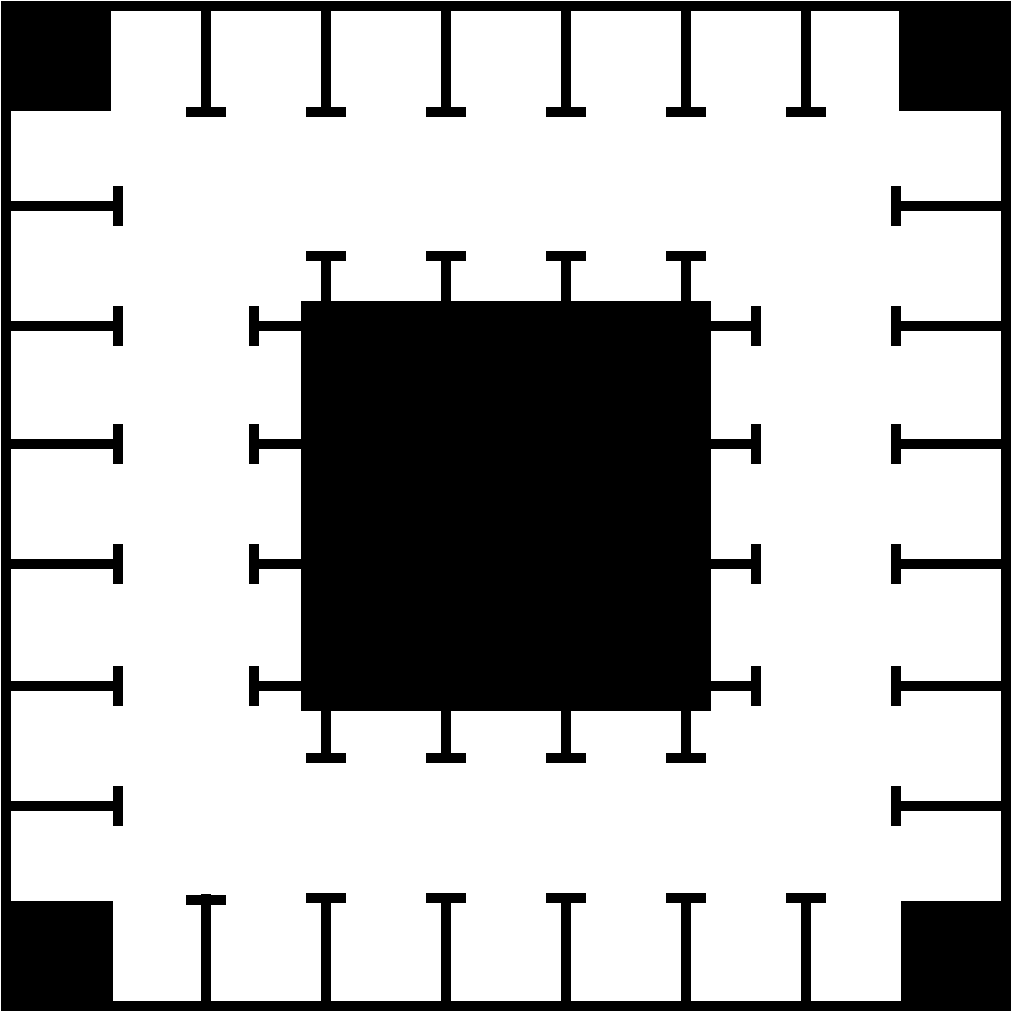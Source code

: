 <mxfile version="22.1.2" type="device">
  <diagram name="Page-1" id="xnUsuMCL6CLZvBxZm-X5">
    <mxGraphModel dx="1602" dy="992" grid="1" gridSize="10" guides="1" tooltips="1" connect="1" arrows="1" fold="1" page="1" pageScale="1" pageWidth="850" pageHeight="1100" math="0" shadow="0">
      <root>
        <mxCell id="0" />
        <mxCell id="1" parent="0" />
        <mxCell id="rbxs594mh4liTUvYLu8t-2" value="" style="rounded=0;whiteSpace=wrap;html=1;strokeWidth=5;" parent="1" vertex="1">
          <mxGeometry x="100" y="100" width="500" height="500" as="geometry" />
        </mxCell>
        <mxCell id="rbxs594mh4liTUvYLu8t-9" value="" style="rounded=0;whiteSpace=wrap;html=1;strokeColor=default;strokeWidth=5;align=center;verticalAlign=middle;fontFamily=Helvetica;fontSize=12;fontColor=default;fillColor=#000000;" parent="1" vertex="1">
          <mxGeometry x="549" y="100" width="50" height="50" as="geometry" />
        </mxCell>
        <mxCell id="rbxs594mh4liTUvYLu8t-10" value="" style="rounded=0;whiteSpace=wrap;html=1;strokeColor=default;strokeWidth=5;align=center;verticalAlign=middle;fontFamily=Helvetica;fontSize=12;fontColor=default;fillColor=#000000;" parent="1" vertex="1">
          <mxGeometry x="550" y="550" width="50" height="50" as="geometry" />
        </mxCell>
        <mxCell id="rbxs594mh4liTUvYLu8t-11" value="" style="rounded=0;whiteSpace=wrap;html=1;strokeColor=default;strokeWidth=5;align=center;verticalAlign=middle;fontFamily=Helvetica;fontSize=12;fontColor=default;fillColor=#000000;" parent="1" vertex="1">
          <mxGeometry x="100" y="100" width="50" height="50" as="geometry" />
        </mxCell>
        <mxCell id="rbxs594mh4liTUvYLu8t-12" value="" style="rounded=0;whiteSpace=wrap;html=1;strokeColor=default;strokeWidth=5;align=center;verticalAlign=middle;fontFamily=Helvetica;fontSize=12;fontColor=default;fillColor=#000000;" parent="1" vertex="1">
          <mxGeometry x="101" y="550" width="50" height="50" as="geometry" />
        </mxCell>
        <mxCell id="rbxs594mh4liTUvYLu8t-13" value="" style="rounded=0;whiteSpace=wrap;html=1;strokeColor=default;strokeWidth=5;align=center;verticalAlign=middle;fontFamily=Helvetica;fontSize=12;fontColor=default;fillColor=#000000;" parent="1" vertex="1">
          <mxGeometry x="250" y="250" width="200" height="200" as="geometry" />
        </mxCell>
        <mxCell id="rbxs594mh4liTUvYLu8t-14" value="" style="endArrow=none;html=1;rounded=0;labelBackgroundColor=default;strokeColor=default;strokeWidth=5;align=center;verticalAlign=middle;fontFamily=Helvetica;fontSize=12;fontColor=default;shape=connector;" parent="1" edge="1">
          <mxGeometry width="50" height="50" relative="1" as="geometry">
            <mxPoint x="200" y="155" as="sourcePoint" />
            <mxPoint x="200" y="100" as="targetPoint" />
          </mxGeometry>
        </mxCell>
        <mxCell id="rbxs594mh4liTUvYLu8t-15" value="" style="endArrow=none;html=1;rounded=0;labelBackgroundColor=default;strokeColor=default;strokeWidth=5;align=center;verticalAlign=middle;fontFamily=Helvetica;fontSize=12;fontColor=default;shape=connector;" parent="1" edge="1">
          <mxGeometry width="50" height="50" relative="1" as="geometry">
            <mxPoint x="210" y="153" as="sourcePoint" />
            <mxPoint x="190" y="153" as="targetPoint" />
          </mxGeometry>
        </mxCell>
        <mxCell id="rbxs594mh4liTUvYLu8t-16" value="" style="endArrow=none;html=1;rounded=0;labelBackgroundColor=default;strokeColor=default;strokeWidth=5;align=center;verticalAlign=middle;fontFamily=Helvetica;fontSize=12;fontColor=default;shape=connector;" parent="1" edge="1">
          <mxGeometry width="50" height="50" relative="1" as="geometry">
            <mxPoint x="260" y="155" as="sourcePoint" />
            <mxPoint x="260" y="100" as="targetPoint" />
          </mxGeometry>
        </mxCell>
        <mxCell id="rbxs594mh4liTUvYLu8t-17" value="" style="endArrow=none;html=1;rounded=0;labelBackgroundColor=default;strokeColor=default;strokeWidth=5;align=center;verticalAlign=middle;fontFamily=Helvetica;fontSize=12;fontColor=default;shape=connector;" parent="1" edge="1">
          <mxGeometry width="50" height="50" relative="1" as="geometry">
            <mxPoint x="270" y="153" as="sourcePoint" />
            <mxPoint x="250" y="153" as="targetPoint" />
          </mxGeometry>
        </mxCell>
        <mxCell id="rbxs594mh4liTUvYLu8t-18" value="" style="endArrow=none;html=1;rounded=0;labelBackgroundColor=default;strokeColor=default;strokeWidth=5;align=center;verticalAlign=middle;fontFamily=Helvetica;fontSize=12;fontColor=default;shape=connector;" parent="1" edge="1">
          <mxGeometry width="50" height="50" relative="1" as="geometry">
            <mxPoint x="320" y="155" as="sourcePoint" />
            <mxPoint x="320" y="100" as="targetPoint" />
          </mxGeometry>
        </mxCell>
        <mxCell id="rbxs594mh4liTUvYLu8t-19" value="" style="endArrow=none;html=1;rounded=0;labelBackgroundColor=default;strokeColor=default;strokeWidth=5;align=center;verticalAlign=middle;fontFamily=Helvetica;fontSize=12;fontColor=default;shape=connector;" parent="1" edge="1">
          <mxGeometry width="50" height="50" relative="1" as="geometry">
            <mxPoint x="330" y="153" as="sourcePoint" />
            <mxPoint x="310" y="153" as="targetPoint" />
          </mxGeometry>
        </mxCell>
        <mxCell id="rbxs594mh4liTUvYLu8t-20" value="" style="endArrow=none;html=1;rounded=0;labelBackgroundColor=default;strokeColor=default;strokeWidth=5;align=center;verticalAlign=middle;fontFamily=Helvetica;fontSize=12;fontColor=default;shape=connector;" parent="1" edge="1">
          <mxGeometry width="50" height="50" relative="1" as="geometry">
            <mxPoint x="380" y="155" as="sourcePoint" />
            <mxPoint x="380" y="100" as="targetPoint" />
          </mxGeometry>
        </mxCell>
        <mxCell id="rbxs594mh4liTUvYLu8t-21" value="" style="endArrow=none;html=1;rounded=0;labelBackgroundColor=default;strokeColor=default;strokeWidth=5;align=center;verticalAlign=middle;fontFamily=Helvetica;fontSize=12;fontColor=default;shape=connector;" parent="1" edge="1">
          <mxGeometry width="50" height="50" relative="1" as="geometry">
            <mxPoint x="390" y="153" as="sourcePoint" />
            <mxPoint x="370" y="153" as="targetPoint" />
          </mxGeometry>
        </mxCell>
        <mxCell id="rbxs594mh4liTUvYLu8t-30" value="" style="endArrow=none;html=1;rounded=0;labelBackgroundColor=default;strokeColor=default;strokeWidth=5;align=center;verticalAlign=middle;fontFamily=Helvetica;fontSize=12;fontColor=default;shape=connector;" parent="1" edge="1">
          <mxGeometry width="50" height="50" relative="1" as="geometry">
            <mxPoint x="440" y="155" as="sourcePoint" />
            <mxPoint x="440" y="100" as="targetPoint" />
          </mxGeometry>
        </mxCell>
        <mxCell id="rbxs594mh4liTUvYLu8t-31" value="" style="endArrow=none;html=1;rounded=0;labelBackgroundColor=default;strokeColor=default;strokeWidth=5;align=center;verticalAlign=middle;fontFamily=Helvetica;fontSize=12;fontColor=default;shape=connector;" parent="1" edge="1">
          <mxGeometry width="50" height="50" relative="1" as="geometry">
            <mxPoint x="450" y="153" as="sourcePoint" />
            <mxPoint x="430" y="153" as="targetPoint" />
          </mxGeometry>
        </mxCell>
        <mxCell id="rbxs594mh4liTUvYLu8t-32" value="" style="endArrow=none;html=1;rounded=0;labelBackgroundColor=default;strokeColor=default;strokeWidth=5;align=center;verticalAlign=middle;fontFamily=Helvetica;fontSize=12;fontColor=default;shape=connector;" parent="1" edge="1">
          <mxGeometry width="50" height="50" relative="1" as="geometry">
            <mxPoint x="500" y="155" as="sourcePoint" />
            <mxPoint x="500" y="100" as="targetPoint" />
          </mxGeometry>
        </mxCell>
        <mxCell id="rbxs594mh4liTUvYLu8t-33" value="" style="endArrow=none;html=1;rounded=0;labelBackgroundColor=default;strokeColor=default;strokeWidth=5;align=center;verticalAlign=middle;fontFamily=Helvetica;fontSize=12;fontColor=default;shape=connector;" parent="1" edge="1">
          <mxGeometry width="50" height="50" relative="1" as="geometry">
            <mxPoint x="510" y="153" as="sourcePoint" />
            <mxPoint x="490" y="153" as="targetPoint" />
          </mxGeometry>
        </mxCell>
        <mxCell id="rbxs594mh4liTUvYLu8t-50" value="" style="endArrow=none;html=1;rounded=0;labelBackgroundColor=default;strokeColor=default;strokeWidth=5;align=center;verticalAlign=middle;fontFamily=Helvetica;fontSize=12;fontColor=default;shape=connector;" parent="1" edge="1">
          <mxGeometry width="50" height="50" relative="1" as="geometry">
            <mxPoint x="200" y="599" as="sourcePoint" />
            <mxPoint x="200" y="544" as="targetPoint" />
          </mxGeometry>
        </mxCell>
        <mxCell id="rbxs594mh4liTUvYLu8t-51" value="" style="endArrow=none;html=1;rounded=0;labelBackgroundColor=default;strokeColor=default;strokeWidth=5;align=center;verticalAlign=middle;fontFamily=Helvetica;fontSize=12;fontColor=default;shape=connector;" parent="1" edge="1">
          <mxGeometry width="50" height="50" relative="1" as="geometry">
            <mxPoint x="260" y="599" as="sourcePoint" />
            <mxPoint x="260" y="544" as="targetPoint" />
          </mxGeometry>
        </mxCell>
        <mxCell id="rbxs594mh4liTUvYLu8t-52" value="" style="endArrow=none;html=1;rounded=0;labelBackgroundColor=default;strokeColor=default;strokeWidth=5;align=center;verticalAlign=middle;fontFamily=Helvetica;fontSize=12;fontColor=default;shape=connector;" parent="1" edge="1">
          <mxGeometry width="50" height="50" relative="1" as="geometry">
            <mxPoint x="320" y="599" as="sourcePoint" />
            <mxPoint x="320" y="544" as="targetPoint" />
          </mxGeometry>
        </mxCell>
        <mxCell id="rbxs594mh4liTUvYLu8t-53" value="" style="endArrow=none;html=1;rounded=0;labelBackgroundColor=default;strokeColor=default;strokeWidth=5;align=center;verticalAlign=middle;fontFamily=Helvetica;fontSize=12;fontColor=default;shape=connector;" parent="1" edge="1">
          <mxGeometry width="50" height="50" relative="1" as="geometry">
            <mxPoint x="380" y="599" as="sourcePoint" />
            <mxPoint x="380" y="544" as="targetPoint" />
          </mxGeometry>
        </mxCell>
        <mxCell id="rbxs594mh4liTUvYLu8t-54" value="" style="endArrow=none;html=1;rounded=0;labelBackgroundColor=default;strokeColor=default;strokeWidth=5;align=center;verticalAlign=middle;fontFamily=Helvetica;fontSize=12;fontColor=default;shape=connector;" parent="1" edge="1">
          <mxGeometry width="50" height="50" relative="1" as="geometry">
            <mxPoint x="440" y="599" as="sourcePoint" />
            <mxPoint x="440" y="544" as="targetPoint" />
          </mxGeometry>
        </mxCell>
        <mxCell id="rbxs594mh4liTUvYLu8t-55" value="" style="endArrow=none;html=1;rounded=0;labelBackgroundColor=default;strokeColor=default;strokeWidth=5;align=center;verticalAlign=middle;fontFamily=Helvetica;fontSize=12;fontColor=default;shape=connector;" parent="1" edge="1">
          <mxGeometry width="50" height="50" relative="1" as="geometry">
            <mxPoint x="500" y="599" as="sourcePoint" />
            <mxPoint x="500" y="544" as="targetPoint" />
          </mxGeometry>
        </mxCell>
        <mxCell id="rbxs594mh4liTUvYLu8t-56" value="" style="endArrow=none;html=1;rounded=0;labelBackgroundColor=default;strokeColor=default;strokeWidth=5;align=center;verticalAlign=middle;fontFamily=Helvetica;fontSize=12;fontColor=default;shape=connector;" parent="1" edge="1">
          <mxGeometry width="50" height="50" relative="1" as="geometry">
            <mxPoint x="210" y="547" as="sourcePoint" />
            <mxPoint x="190" y="547" as="targetPoint" />
          </mxGeometry>
        </mxCell>
        <mxCell id="rbxs594mh4liTUvYLu8t-57" value="" style="endArrow=none;html=1;rounded=0;labelBackgroundColor=default;strokeColor=default;strokeWidth=5;align=center;verticalAlign=middle;fontFamily=Helvetica;fontSize=12;fontColor=default;shape=connector;" parent="1" edge="1">
          <mxGeometry width="50" height="50" relative="1" as="geometry">
            <mxPoint x="270" y="546" as="sourcePoint" />
            <mxPoint x="250" y="546" as="targetPoint" />
          </mxGeometry>
        </mxCell>
        <mxCell id="rbxs594mh4liTUvYLu8t-58" value="" style="endArrow=none;html=1;rounded=0;labelBackgroundColor=default;strokeColor=default;strokeWidth=5;align=center;verticalAlign=middle;fontFamily=Helvetica;fontSize=12;fontColor=default;shape=connector;" parent="1" edge="1">
          <mxGeometry width="50" height="50" relative="1" as="geometry">
            <mxPoint x="330" y="546" as="sourcePoint" />
            <mxPoint x="310" y="546" as="targetPoint" />
          </mxGeometry>
        </mxCell>
        <mxCell id="rbxs594mh4liTUvYLu8t-59" value="" style="endArrow=none;html=1;rounded=0;labelBackgroundColor=default;strokeColor=default;strokeWidth=5;align=center;verticalAlign=middle;fontFamily=Helvetica;fontSize=12;fontColor=default;shape=connector;" parent="1" edge="1">
          <mxGeometry width="50" height="50" relative="1" as="geometry">
            <mxPoint x="390" y="546" as="sourcePoint" />
            <mxPoint x="370" y="546" as="targetPoint" />
          </mxGeometry>
        </mxCell>
        <mxCell id="rbxs594mh4liTUvYLu8t-60" value="" style="endArrow=none;html=1;rounded=0;labelBackgroundColor=default;strokeColor=default;strokeWidth=5;align=center;verticalAlign=middle;fontFamily=Helvetica;fontSize=12;fontColor=default;shape=connector;" parent="1" edge="1">
          <mxGeometry width="50" height="50" relative="1" as="geometry">
            <mxPoint x="450" y="546" as="sourcePoint" />
            <mxPoint x="430" y="546" as="targetPoint" />
          </mxGeometry>
        </mxCell>
        <mxCell id="rbxs594mh4liTUvYLu8t-61" value="" style="endArrow=none;html=1;rounded=0;labelBackgroundColor=default;strokeColor=default;strokeWidth=5;align=center;verticalAlign=middle;fontFamily=Helvetica;fontSize=12;fontColor=default;shape=connector;" parent="1" edge="1">
          <mxGeometry width="50" height="50" relative="1" as="geometry">
            <mxPoint x="510" y="546" as="sourcePoint" />
            <mxPoint x="490" y="546" as="targetPoint" />
          </mxGeometry>
        </mxCell>
        <mxCell id="rbxs594mh4liTUvYLu8t-75" value="" style="endArrow=none;html=1;rounded=0;labelBackgroundColor=default;strokeColor=default;strokeWidth=5;align=center;verticalAlign=middle;fontFamily=Helvetica;fontSize=12;fontColor=default;shape=connector;" parent="1" edge="1">
          <mxGeometry width="50" height="50" relative="1" as="geometry">
            <mxPoint x="156" y="200" as="sourcePoint" />
            <mxPoint x="101" y="200" as="targetPoint" />
          </mxGeometry>
        </mxCell>
        <mxCell id="rbxs594mh4liTUvYLu8t-76" value="" style="endArrow=none;html=1;rounded=0;labelBackgroundColor=default;strokeColor=default;strokeWidth=5;align=center;verticalAlign=middle;fontFamily=Helvetica;fontSize=12;fontColor=default;shape=connector;" parent="1" edge="1">
          <mxGeometry width="50" height="50" relative="1" as="geometry">
            <mxPoint x="156" y="210" as="sourcePoint" />
            <mxPoint x="156" y="190" as="targetPoint" />
          </mxGeometry>
        </mxCell>
        <mxCell id="rbxs594mh4liTUvYLu8t-77" value="" style="endArrow=none;html=1;rounded=0;labelBackgroundColor=default;strokeColor=default;strokeWidth=5;align=center;verticalAlign=middle;fontFamily=Helvetica;fontSize=12;fontColor=default;shape=connector;" parent="1" edge="1">
          <mxGeometry width="50" height="50" relative="1" as="geometry">
            <mxPoint x="156" y="260" as="sourcePoint" />
            <mxPoint x="101" y="260" as="targetPoint" />
          </mxGeometry>
        </mxCell>
        <mxCell id="rbxs594mh4liTUvYLu8t-78" value="" style="endArrow=none;html=1;rounded=0;labelBackgroundColor=default;strokeColor=default;strokeWidth=5;align=center;verticalAlign=middle;fontFamily=Helvetica;fontSize=12;fontColor=default;shape=connector;" parent="1" edge="1">
          <mxGeometry width="50" height="50" relative="1" as="geometry">
            <mxPoint x="156" y="270" as="sourcePoint" />
            <mxPoint x="156" y="250" as="targetPoint" />
          </mxGeometry>
        </mxCell>
        <mxCell id="rbxs594mh4liTUvYLu8t-79" value="" style="endArrow=none;html=1;rounded=0;labelBackgroundColor=default;strokeColor=default;strokeWidth=5;align=center;verticalAlign=middle;fontFamily=Helvetica;fontSize=12;fontColor=default;shape=connector;" parent="1" edge="1">
          <mxGeometry width="50" height="50" relative="1" as="geometry">
            <mxPoint x="156" y="319" as="sourcePoint" />
            <mxPoint x="101" y="319" as="targetPoint" />
          </mxGeometry>
        </mxCell>
        <mxCell id="rbxs594mh4liTUvYLu8t-80" value="" style="endArrow=none;html=1;rounded=0;labelBackgroundColor=default;strokeColor=default;strokeWidth=5;align=center;verticalAlign=middle;fontFamily=Helvetica;fontSize=12;fontColor=default;shape=connector;" parent="1" edge="1">
          <mxGeometry width="50" height="50" relative="1" as="geometry">
            <mxPoint x="156" y="329" as="sourcePoint" />
            <mxPoint x="156" y="309" as="targetPoint" />
          </mxGeometry>
        </mxCell>
        <mxCell id="rbxs594mh4liTUvYLu8t-81" value="" style="endArrow=none;html=1;rounded=0;labelBackgroundColor=default;strokeColor=default;strokeWidth=5;align=center;verticalAlign=middle;fontFamily=Helvetica;fontSize=12;fontColor=default;shape=connector;" parent="1" edge="1">
          <mxGeometry width="50" height="50" relative="1" as="geometry">
            <mxPoint x="156" y="379" as="sourcePoint" />
            <mxPoint x="101" y="379" as="targetPoint" />
          </mxGeometry>
        </mxCell>
        <mxCell id="rbxs594mh4liTUvYLu8t-82" value="" style="endArrow=none;html=1;rounded=0;labelBackgroundColor=default;strokeColor=default;strokeWidth=5;align=center;verticalAlign=middle;fontFamily=Helvetica;fontSize=12;fontColor=default;shape=connector;" parent="1" edge="1">
          <mxGeometry width="50" height="50" relative="1" as="geometry">
            <mxPoint x="156" y="389" as="sourcePoint" />
            <mxPoint x="156" y="369" as="targetPoint" />
          </mxGeometry>
        </mxCell>
        <mxCell id="rbxs594mh4liTUvYLu8t-83" value="" style="endArrow=none;html=1;rounded=0;labelBackgroundColor=default;strokeColor=default;strokeWidth=5;align=center;verticalAlign=middle;fontFamily=Helvetica;fontSize=12;fontColor=default;shape=connector;" parent="1" edge="1">
          <mxGeometry width="50" height="50" relative="1" as="geometry">
            <mxPoint x="156" y="440" as="sourcePoint" />
            <mxPoint x="101" y="440" as="targetPoint" />
          </mxGeometry>
        </mxCell>
        <mxCell id="rbxs594mh4liTUvYLu8t-84" value="" style="endArrow=none;html=1;rounded=0;labelBackgroundColor=default;strokeColor=default;strokeWidth=5;align=center;verticalAlign=middle;fontFamily=Helvetica;fontSize=12;fontColor=default;shape=connector;" parent="1" edge="1">
          <mxGeometry width="50" height="50" relative="1" as="geometry">
            <mxPoint x="156" y="450" as="sourcePoint" />
            <mxPoint x="156" y="430" as="targetPoint" />
          </mxGeometry>
        </mxCell>
        <mxCell id="rbxs594mh4liTUvYLu8t-85" value="" style="endArrow=none;html=1;rounded=0;labelBackgroundColor=default;strokeColor=default;strokeWidth=5;align=center;verticalAlign=middle;fontFamily=Helvetica;fontSize=12;fontColor=default;shape=connector;" parent="1" edge="1">
          <mxGeometry width="50" height="50" relative="1" as="geometry">
            <mxPoint x="156" y="500" as="sourcePoint" />
            <mxPoint x="101" y="500" as="targetPoint" />
          </mxGeometry>
        </mxCell>
        <mxCell id="rbxs594mh4liTUvYLu8t-86" value="" style="endArrow=none;html=1;rounded=0;labelBackgroundColor=default;strokeColor=default;strokeWidth=5;align=center;verticalAlign=middle;fontFamily=Helvetica;fontSize=12;fontColor=default;shape=connector;" parent="1" edge="1">
          <mxGeometry width="50" height="50" relative="1" as="geometry">
            <mxPoint x="156" y="510" as="sourcePoint" />
            <mxPoint x="156" y="490" as="targetPoint" />
          </mxGeometry>
        </mxCell>
        <mxCell id="rbxs594mh4liTUvYLu8t-87" value="" style="endArrow=none;html=1;rounded=0;labelBackgroundColor=default;strokeColor=default;strokeWidth=5;align=center;verticalAlign=middle;fontFamily=Helvetica;fontSize=12;fontColor=default;shape=connector;" parent="1" edge="1">
          <mxGeometry width="50" height="50" relative="1" as="geometry">
            <mxPoint x="598" y="200" as="sourcePoint" />
            <mxPoint x="543" y="200" as="targetPoint" />
          </mxGeometry>
        </mxCell>
        <mxCell id="rbxs594mh4liTUvYLu8t-89" value="" style="endArrow=none;html=1;rounded=0;labelBackgroundColor=default;strokeColor=default;strokeWidth=5;align=center;verticalAlign=middle;fontFamily=Helvetica;fontSize=12;fontColor=default;shape=connector;" parent="1" edge="1">
          <mxGeometry width="50" height="50" relative="1" as="geometry">
            <mxPoint x="598" y="260" as="sourcePoint" />
            <mxPoint x="543" y="260" as="targetPoint" />
          </mxGeometry>
        </mxCell>
        <mxCell id="rbxs594mh4liTUvYLu8t-91" value="" style="endArrow=none;html=1;rounded=0;labelBackgroundColor=default;strokeColor=default;strokeWidth=5;align=center;verticalAlign=middle;fontFamily=Helvetica;fontSize=12;fontColor=default;shape=connector;" parent="1" edge="1">
          <mxGeometry width="50" height="50" relative="1" as="geometry">
            <mxPoint x="598" y="319" as="sourcePoint" />
            <mxPoint x="543" y="319" as="targetPoint" />
          </mxGeometry>
        </mxCell>
        <mxCell id="rbxs594mh4liTUvYLu8t-93" value="" style="endArrow=none;html=1;rounded=0;labelBackgroundColor=default;strokeColor=default;strokeWidth=5;align=center;verticalAlign=middle;fontFamily=Helvetica;fontSize=12;fontColor=default;shape=connector;" parent="1" edge="1">
          <mxGeometry width="50" height="50" relative="1" as="geometry">
            <mxPoint x="598" y="379" as="sourcePoint" />
            <mxPoint x="543" y="379" as="targetPoint" />
          </mxGeometry>
        </mxCell>
        <mxCell id="rbxs594mh4liTUvYLu8t-95" value="" style="endArrow=none;html=1;rounded=0;labelBackgroundColor=default;strokeColor=default;strokeWidth=5;align=center;verticalAlign=middle;fontFamily=Helvetica;fontSize=12;fontColor=default;shape=connector;" parent="1" edge="1">
          <mxGeometry width="50" height="50" relative="1" as="geometry">
            <mxPoint x="598" y="440" as="sourcePoint" />
            <mxPoint x="543" y="440" as="targetPoint" />
          </mxGeometry>
        </mxCell>
        <mxCell id="rbxs594mh4liTUvYLu8t-97" value="" style="endArrow=none;html=1;rounded=0;labelBackgroundColor=default;strokeColor=default;strokeWidth=5;align=center;verticalAlign=middle;fontFamily=Helvetica;fontSize=12;fontColor=default;shape=connector;" parent="1" edge="1">
          <mxGeometry width="50" height="50" relative="1" as="geometry">
            <mxPoint x="598" y="500" as="sourcePoint" />
            <mxPoint x="543" y="500" as="targetPoint" />
          </mxGeometry>
        </mxCell>
        <mxCell id="rbxs594mh4liTUvYLu8t-99" value="" style="endArrow=none;html=1;rounded=0;labelBackgroundColor=default;strokeColor=default;strokeWidth=5;align=center;verticalAlign=middle;fontFamily=Helvetica;fontSize=12;fontColor=default;shape=connector;" parent="1" edge="1">
          <mxGeometry width="50" height="50" relative="1" as="geometry">
            <mxPoint x="545" y="210" as="sourcePoint" />
            <mxPoint x="545" y="190" as="targetPoint" />
          </mxGeometry>
        </mxCell>
        <mxCell id="rbxs594mh4liTUvYLu8t-100" value="" style="endArrow=none;html=1;rounded=0;labelBackgroundColor=default;strokeColor=default;strokeWidth=5;align=center;verticalAlign=middle;fontFamily=Helvetica;fontSize=12;fontColor=default;shape=connector;" parent="1" edge="1">
          <mxGeometry width="50" height="50" relative="1" as="geometry">
            <mxPoint x="545" y="270" as="sourcePoint" />
            <mxPoint x="545" y="250" as="targetPoint" />
          </mxGeometry>
        </mxCell>
        <mxCell id="rbxs594mh4liTUvYLu8t-101" value="" style="endArrow=none;html=1;rounded=0;labelBackgroundColor=default;strokeColor=default;strokeWidth=5;align=center;verticalAlign=middle;fontFamily=Helvetica;fontSize=12;fontColor=default;shape=connector;" parent="1" edge="1">
          <mxGeometry width="50" height="50" relative="1" as="geometry">
            <mxPoint x="545" y="329" as="sourcePoint" />
            <mxPoint x="545" y="309" as="targetPoint" />
          </mxGeometry>
        </mxCell>
        <mxCell id="rbxs594mh4liTUvYLu8t-102" value="" style="endArrow=none;html=1;rounded=0;labelBackgroundColor=default;strokeColor=default;strokeWidth=5;align=center;verticalAlign=middle;fontFamily=Helvetica;fontSize=12;fontColor=default;shape=connector;" parent="1" edge="1">
          <mxGeometry width="50" height="50" relative="1" as="geometry">
            <mxPoint x="545" y="389" as="sourcePoint" />
            <mxPoint x="545" y="369" as="targetPoint" />
          </mxGeometry>
        </mxCell>
        <mxCell id="rbxs594mh4liTUvYLu8t-103" value="" style="endArrow=none;html=1;rounded=0;labelBackgroundColor=default;strokeColor=default;strokeWidth=5;align=center;verticalAlign=middle;fontFamily=Helvetica;fontSize=12;fontColor=default;shape=connector;" parent="1" edge="1">
          <mxGeometry width="50" height="50" relative="1" as="geometry">
            <mxPoint x="545" y="450" as="sourcePoint" />
            <mxPoint x="545" y="430" as="targetPoint" />
          </mxGeometry>
        </mxCell>
        <mxCell id="rbxs594mh4liTUvYLu8t-104" value="" style="endArrow=none;html=1;rounded=0;labelBackgroundColor=default;strokeColor=default;strokeWidth=5;align=center;verticalAlign=middle;fontFamily=Helvetica;fontSize=12;fontColor=default;shape=connector;" parent="1" edge="1">
          <mxGeometry width="50" height="50" relative="1" as="geometry">
            <mxPoint x="545" y="510" as="sourcePoint" />
            <mxPoint x="545" y="490" as="targetPoint" />
          </mxGeometry>
        </mxCell>
        <mxCell id="rbxs594mh4liTUvYLu8t-105" value="" style="endArrow=none;html=1;rounded=0;labelBackgroundColor=default;strokeColor=default;strokeWidth=5;align=center;verticalAlign=middle;fontFamily=Helvetica;fontSize=12;fontColor=default;shape=connector;" parent="1" edge="1">
          <mxGeometry width="50" height="50" relative="1" as="geometry">
            <mxPoint x="277" y="260" as="sourcePoint" />
            <mxPoint x="222" y="260" as="targetPoint" />
          </mxGeometry>
        </mxCell>
        <mxCell id="rbxs594mh4liTUvYLu8t-106" value="" style="endArrow=none;html=1;rounded=0;labelBackgroundColor=default;strokeColor=default;strokeWidth=5;align=center;verticalAlign=middle;fontFamily=Helvetica;fontSize=12;fontColor=default;shape=connector;" parent="1" edge="1">
          <mxGeometry width="50" height="50" relative="1" as="geometry">
            <mxPoint x="277" y="319" as="sourcePoint" />
            <mxPoint x="222" y="319" as="targetPoint" />
          </mxGeometry>
        </mxCell>
        <mxCell id="rbxs594mh4liTUvYLu8t-107" value="" style="endArrow=none;html=1;rounded=0;labelBackgroundColor=default;strokeColor=default;strokeWidth=5;align=center;verticalAlign=middle;fontFamily=Helvetica;fontSize=12;fontColor=default;shape=connector;" parent="1" edge="1">
          <mxGeometry width="50" height="50" relative="1" as="geometry">
            <mxPoint x="277" y="379" as="sourcePoint" />
            <mxPoint x="222" y="379" as="targetPoint" />
          </mxGeometry>
        </mxCell>
        <mxCell id="rbxs594mh4liTUvYLu8t-108" value="" style="endArrow=none;html=1;rounded=0;labelBackgroundColor=default;strokeColor=default;strokeWidth=5;align=center;verticalAlign=middle;fontFamily=Helvetica;fontSize=12;fontColor=default;shape=connector;" parent="1" edge="1">
          <mxGeometry width="50" height="50" relative="1" as="geometry">
            <mxPoint x="277" y="440" as="sourcePoint" />
            <mxPoint x="222" y="440" as="targetPoint" />
          </mxGeometry>
        </mxCell>
        <mxCell id="rbxs594mh4liTUvYLu8t-109" value="" style="endArrow=none;html=1;rounded=0;labelBackgroundColor=default;strokeColor=default;strokeWidth=5;align=center;verticalAlign=middle;fontFamily=Helvetica;fontSize=12;fontColor=default;shape=connector;" parent="1" edge="1">
          <mxGeometry width="50" height="50" relative="1" as="geometry">
            <mxPoint x="224" y="270" as="sourcePoint" />
            <mxPoint x="224" y="250" as="targetPoint" />
          </mxGeometry>
        </mxCell>
        <mxCell id="rbxs594mh4liTUvYLu8t-110" value="" style="endArrow=none;html=1;rounded=0;labelBackgroundColor=default;strokeColor=default;strokeWidth=5;align=center;verticalAlign=middle;fontFamily=Helvetica;fontSize=12;fontColor=default;shape=connector;" parent="1" edge="1">
          <mxGeometry width="50" height="50" relative="1" as="geometry">
            <mxPoint x="224" y="329" as="sourcePoint" />
            <mxPoint x="224" y="309" as="targetPoint" />
          </mxGeometry>
        </mxCell>
        <mxCell id="rbxs594mh4liTUvYLu8t-111" value="" style="endArrow=none;html=1;rounded=0;labelBackgroundColor=default;strokeColor=default;strokeWidth=5;align=center;verticalAlign=middle;fontFamily=Helvetica;fontSize=12;fontColor=default;shape=connector;" parent="1" edge="1">
          <mxGeometry width="50" height="50" relative="1" as="geometry">
            <mxPoint x="224" y="389" as="sourcePoint" />
            <mxPoint x="224" y="369" as="targetPoint" />
          </mxGeometry>
        </mxCell>
        <mxCell id="rbxs594mh4liTUvYLu8t-112" value="" style="endArrow=none;html=1;rounded=0;labelBackgroundColor=default;strokeColor=default;strokeWidth=5;align=center;verticalAlign=middle;fontFamily=Helvetica;fontSize=12;fontColor=default;shape=connector;" parent="1" edge="1">
          <mxGeometry width="50" height="50" relative="1" as="geometry">
            <mxPoint x="224" y="450" as="sourcePoint" />
            <mxPoint x="224" y="430" as="targetPoint" />
          </mxGeometry>
        </mxCell>
        <mxCell id="rbxs594mh4liTUvYLu8t-113" value="" style="endArrow=none;html=1;rounded=0;labelBackgroundColor=default;strokeColor=default;strokeWidth=5;align=center;verticalAlign=middle;fontFamily=Helvetica;fontSize=12;fontColor=default;shape=connector;" parent="1" edge="1">
          <mxGeometry width="50" height="50" relative="1" as="geometry">
            <mxPoint x="260" y="478" as="sourcePoint" />
            <mxPoint x="260" y="423" as="targetPoint" />
          </mxGeometry>
        </mxCell>
        <mxCell id="rbxs594mh4liTUvYLu8t-114" value="" style="endArrow=none;html=1;rounded=0;labelBackgroundColor=default;strokeColor=default;strokeWidth=5;align=center;verticalAlign=middle;fontFamily=Helvetica;fontSize=12;fontColor=default;shape=connector;" parent="1" edge="1">
          <mxGeometry width="50" height="50" relative="1" as="geometry">
            <mxPoint x="270" y="476" as="sourcePoint" />
            <mxPoint x="250" y="476" as="targetPoint" />
          </mxGeometry>
        </mxCell>
        <mxCell id="rbxs594mh4liTUvYLu8t-115" value="" style="endArrow=none;html=1;rounded=0;labelBackgroundColor=default;strokeColor=default;strokeWidth=5;align=center;verticalAlign=middle;fontFamily=Helvetica;fontSize=12;fontColor=default;shape=connector;" parent="1" edge="1">
          <mxGeometry width="50" height="50" relative="1" as="geometry">
            <mxPoint x="320" y="478" as="sourcePoint" />
            <mxPoint x="320" y="423" as="targetPoint" />
          </mxGeometry>
        </mxCell>
        <mxCell id="rbxs594mh4liTUvYLu8t-116" value="" style="endArrow=none;html=1;rounded=0;labelBackgroundColor=default;strokeColor=default;strokeWidth=5;align=center;verticalAlign=middle;fontFamily=Helvetica;fontSize=12;fontColor=default;shape=connector;" parent="1" edge="1">
          <mxGeometry width="50" height="50" relative="1" as="geometry">
            <mxPoint x="330" y="476" as="sourcePoint" />
            <mxPoint x="310" y="476" as="targetPoint" />
          </mxGeometry>
        </mxCell>
        <mxCell id="rbxs594mh4liTUvYLu8t-117" value="" style="endArrow=none;html=1;rounded=0;labelBackgroundColor=default;strokeColor=default;strokeWidth=5;align=center;verticalAlign=middle;fontFamily=Helvetica;fontSize=12;fontColor=default;shape=connector;" parent="1" edge="1">
          <mxGeometry width="50" height="50" relative="1" as="geometry">
            <mxPoint x="380" y="478" as="sourcePoint" />
            <mxPoint x="380" y="423" as="targetPoint" />
          </mxGeometry>
        </mxCell>
        <mxCell id="rbxs594mh4liTUvYLu8t-118" value="" style="endArrow=none;html=1;rounded=0;labelBackgroundColor=default;strokeColor=default;strokeWidth=5;align=center;verticalAlign=middle;fontFamily=Helvetica;fontSize=12;fontColor=default;shape=connector;" parent="1" edge="1">
          <mxGeometry width="50" height="50" relative="1" as="geometry">
            <mxPoint x="390" y="476" as="sourcePoint" />
            <mxPoint x="370" y="476" as="targetPoint" />
          </mxGeometry>
        </mxCell>
        <mxCell id="rbxs594mh4liTUvYLu8t-119" value="" style="endArrow=none;html=1;rounded=0;labelBackgroundColor=default;strokeColor=default;strokeWidth=5;align=center;verticalAlign=middle;fontFamily=Helvetica;fontSize=12;fontColor=default;shape=connector;" parent="1" edge="1">
          <mxGeometry width="50" height="50" relative="1" as="geometry">
            <mxPoint x="440" y="478" as="sourcePoint" />
            <mxPoint x="440" y="423" as="targetPoint" />
          </mxGeometry>
        </mxCell>
        <mxCell id="rbxs594mh4liTUvYLu8t-120" value="" style="endArrow=none;html=1;rounded=0;labelBackgroundColor=default;strokeColor=default;strokeWidth=5;align=center;verticalAlign=middle;fontFamily=Helvetica;fontSize=12;fontColor=default;shape=connector;" parent="1" edge="1">
          <mxGeometry width="50" height="50" relative="1" as="geometry">
            <mxPoint x="450" y="476" as="sourcePoint" />
            <mxPoint x="430" y="476" as="targetPoint" />
          </mxGeometry>
        </mxCell>
        <mxCell id="rbxs594mh4liTUvYLu8t-121" value="" style="endArrow=none;html=1;rounded=0;labelBackgroundColor=default;strokeColor=default;strokeWidth=5;align=center;verticalAlign=middle;fontFamily=Helvetica;fontSize=12;fontColor=default;shape=connector;" parent="1" edge="1">
          <mxGeometry width="50" height="50" relative="1" as="geometry">
            <mxPoint x="260" y="278" as="sourcePoint" />
            <mxPoint x="260" y="223" as="targetPoint" />
          </mxGeometry>
        </mxCell>
        <mxCell id="rbxs594mh4liTUvYLu8t-122" value="" style="endArrow=none;html=1;rounded=0;labelBackgroundColor=default;strokeColor=default;strokeWidth=5;align=center;verticalAlign=middle;fontFamily=Helvetica;fontSize=12;fontColor=default;shape=connector;" parent="1" edge="1">
          <mxGeometry width="50" height="50" relative="1" as="geometry">
            <mxPoint x="320" y="278" as="sourcePoint" />
            <mxPoint x="320" y="223" as="targetPoint" />
          </mxGeometry>
        </mxCell>
        <mxCell id="rbxs594mh4liTUvYLu8t-123" value="" style="endArrow=none;html=1;rounded=0;labelBackgroundColor=default;strokeColor=default;strokeWidth=5;align=center;verticalAlign=middle;fontFamily=Helvetica;fontSize=12;fontColor=default;shape=connector;" parent="1" edge="1">
          <mxGeometry width="50" height="50" relative="1" as="geometry">
            <mxPoint x="380" y="278" as="sourcePoint" />
            <mxPoint x="380" y="223" as="targetPoint" />
          </mxGeometry>
        </mxCell>
        <mxCell id="rbxs594mh4liTUvYLu8t-124" value="" style="endArrow=none;html=1;rounded=0;labelBackgroundColor=default;strokeColor=default;strokeWidth=5;align=center;verticalAlign=middle;fontFamily=Helvetica;fontSize=12;fontColor=default;shape=connector;" parent="1" edge="1">
          <mxGeometry width="50" height="50" relative="1" as="geometry">
            <mxPoint x="440" y="278" as="sourcePoint" />
            <mxPoint x="440" y="223" as="targetPoint" />
          </mxGeometry>
        </mxCell>
        <mxCell id="rbxs594mh4liTUvYLu8t-125" value="" style="endArrow=none;html=1;rounded=0;labelBackgroundColor=default;strokeColor=default;strokeWidth=5;align=center;verticalAlign=middle;fontFamily=Helvetica;fontSize=12;fontColor=default;shape=connector;" parent="1" edge="1">
          <mxGeometry width="50" height="50" relative="1" as="geometry">
            <mxPoint x="270" y="225" as="sourcePoint" />
            <mxPoint x="250" y="225" as="targetPoint" />
          </mxGeometry>
        </mxCell>
        <mxCell id="rbxs594mh4liTUvYLu8t-126" value="" style="endArrow=none;html=1;rounded=0;labelBackgroundColor=default;strokeColor=default;strokeWidth=5;align=center;verticalAlign=middle;fontFamily=Helvetica;fontSize=12;fontColor=default;shape=connector;" parent="1" edge="1">
          <mxGeometry width="50" height="50" relative="1" as="geometry">
            <mxPoint x="330" y="225" as="sourcePoint" />
            <mxPoint x="310" y="225" as="targetPoint" />
          </mxGeometry>
        </mxCell>
        <mxCell id="rbxs594mh4liTUvYLu8t-127" value="" style="endArrow=none;html=1;rounded=0;labelBackgroundColor=default;strokeColor=default;strokeWidth=5;align=center;verticalAlign=middle;fontFamily=Helvetica;fontSize=12;fontColor=default;shape=connector;" parent="1" edge="1">
          <mxGeometry width="50" height="50" relative="1" as="geometry">
            <mxPoint x="390" y="225" as="sourcePoint" />
            <mxPoint x="370" y="225" as="targetPoint" />
          </mxGeometry>
        </mxCell>
        <mxCell id="rbxs594mh4liTUvYLu8t-128" value="" style="endArrow=none;html=1;rounded=0;labelBackgroundColor=default;strokeColor=default;strokeWidth=5;align=center;verticalAlign=middle;fontFamily=Helvetica;fontSize=12;fontColor=default;shape=connector;" parent="1" edge="1">
          <mxGeometry width="50" height="50" relative="1" as="geometry">
            <mxPoint x="450" y="225" as="sourcePoint" />
            <mxPoint x="430" y="225" as="targetPoint" />
          </mxGeometry>
        </mxCell>
        <mxCell id="rbxs594mh4liTUvYLu8t-129" value="" style="endArrow=none;html=1;rounded=0;labelBackgroundColor=default;strokeColor=default;strokeWidth=5;align=center;verticalAlign=middle;fontFamily=Helvetica;fontSize=12;fontColor=default;shape=connector;" parent="1" edge="1">
          <mxGeometry width="50" height="50" relative="1" as="geometry">
            <mxPoint x="474" y="260" as="sourcePoint" />
            <mxPoint x="419" y="260" as="targetPoint" />
          </mxGeometry>
        </mxCell>
        <mxCell id="rbxs594mh4liTUvYLu8t-130" value="" style="endArrow=none;html=1;rounded=0;labelBackgroundColor=default;strokeColor=default;strokeWidth=5;align=center;verticalAlign=middle;fontFamily=Helvetica;fontSize=12;fontColor=default;shape=connector;" parent="1" edge="1">
          <mxGeometry width="50" height="50" relative="1" as="geometry">
            <mxPoint x="475" y="270" as="sourcePoint" />
            <mxPoint x="475" y="250" as="targetPoint" />
          </mxGeometry>
        </mxCell>
        <mxCell id="rbxs594mh4liTUvYLu8t-131" value="" style="endArrow=none;html=1;rounded=0;labelBackgroundColor=default;strokeColor=default;strokeWidth=5;align=center;verticalAlign=middle;fontFamily=Helvetica;fontSize=12;fontColor=default;shape=connector;" parent="1" edge="1">
          <mxGeometry width="50" height="50" relative="1" as="geometry">
            <mxPoint x="474" y="319" as="sourcePoint" />
            <mxPoint x="419" y="319" as="targetPoint" />
          </mxGeometry>
        </mxCell>
        <mxCell id="rbxs594mh4liTUvYLu8t-132" value="" style="endArrow=none;html=1;rounded=0;labelBackgroundColor=default;strokeColor=default;strokeWidth=5;align=center;verticalAlign=middle;fontFamily=Helvetica;fontSize=12;fontColor=default;shape=connector;" parent="1" edge="1">
          <mxGeometry width="50" height="50" relative="1" as="geometry">
            <mxPoint x="475" y="329" as="sourcePoint" />
            <mxPoint x="475" y="309" as="targetPoint" />
          </mxGeometry>
        </mxCell>
        <mxCell id="rbxs594mh4liTUvYLu8t-133" value="" style="endArrow=none;html=1;rounded=0;labelBackgroundColor=default;strokeColor=default;strokeWidth=5;align=center;verticalAlign=middle;fontFamily=Helvetica;fontSize=12;fontColor=default;shape=connector;" parent="1" edge="1">
          <mxGeometry width="50" height="50" relative="1" as="geometry">
            <mxPoint x="474" y="379" as="sourcePoint" />
            <mxPoint x="419" y="379" as="targetPoint" />
          </mxGeometry>
        </mxCell>
        <mxCell id="rbxs594mh4liTUvYLu8t-134" value="" style="endArrow=none;html=1;rounded=0;labelBackgroundColor=default;strokeColor=default;strokeWidth=5;align=center;verticalAlign=middle;fontFamily=Helvetica;fontSize=12;fontColor=default;shape=connector;" parent="1" edge="1">
          <mxGeometry width="50" height="50" relative="1" as="geometry">
            <mxPoint x="475" y="389" as="sourcePoint" />
            <mxPoint x="475" y="369" as="targetPoint" />
          </mxGeometry>
        </mxCell>
        <mxCell id="rbxs594mh4liTUvYLu8t-135" value="" style="endArrow=none;html=1;rounded=0;labelBackgroundColor=default;strokeColor=default;strokeWidth=5;align=center;verticalAlign=middle;fontFamily=Helvetica;fontSize=12;fontColor=default;shape=connector;" parent="1" edge="1">
          <mxGeometry width="50" height="50" relative="1" as="geometry">
            <mxPoint x="474" y="440" as="sourcePoint" />
            <mxPoint x="419" y="440" as="targetPoint" />
          </mxGeometry>
        </mxCell>
        <mxCell id="rbxs594mh4liTUvYLu8t-136" value="" style="endArrow=none;html=1;rounded=0;labelBackgroundColor=default;strokeColor=default;strokeWidth=5;align=center;verticalAlign=middle;fontFamily=Helvetica;fontSize=12;fontColor=default;shape=connector;" parent="1" edge="1">
          <mxGeometry width="50" height="50" relative="1" as="geometry">
            <mxPoint x="475" y="450" as="sourcePoint" />
            <mxPoint x="475" y="430" as="targetPoint" />
          </mxGeometry>
        </mxCell>
      </root>
    </mxGraphModel>
  </diagram>
</mxfile>
